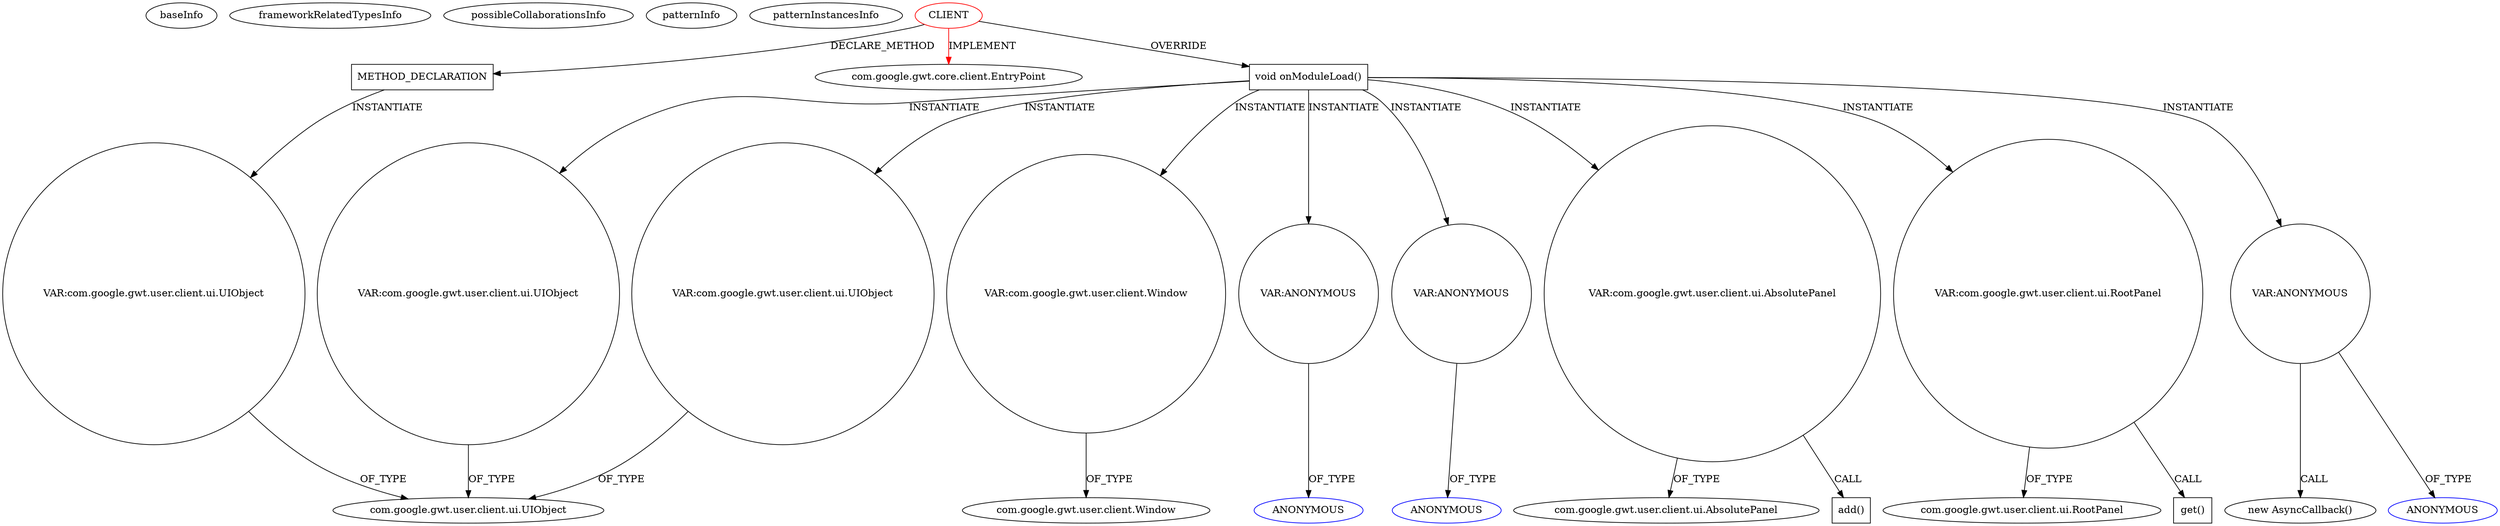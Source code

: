 digraph {
baseInfo[graphId=128,category="pattern",isAnonymous=false,possibleRelation=false]
frameworkRelatedTypesInfo[0="com.google.gwt.core.client.EntryPoint"]
possibleCollaborationsInfo[]
patternInfo[frequency=2.0,patternRootClient=0]
patternInstancesInfo[0="Max-Hailperin-MessageBoard~/Max-Hailperin-MessageBoard/MessageBoard-master/MessageBoard/src/edu/gac/mcs270/messageboard/client/MessageBoard.java~MessageBoard~324",1="MainMain-ChatCafeine~/MainMain-ChatCafeine/ChatCafeine-master/ChatCafeine/src/sources/client/vue/Core.java~Core~190"]
104[label="new AsyncCallback()",vertexType="CONSTRUCTOR_CALL",isFrameworkType=false]
105[label="VAR:ANONYMOUS",vertexType="VARIABLE_EXPRESION",isFrameworkType=false,shape=circle]
106[label="ANONYMOUS",vertexType="REFERENCE_ANONYMOUS_DECLARATION",isFrameworkType=false,color=blue]
8[label="void onModuleLoad()",vertexType="OVERRIDING_METHOD_DECLARATION",isFrameworkType=false,shape=box]
0[label="CLIENT",vertexType="ROOT_CLIENT_CLASS_DECLARATION",isFrameworkType=false,color=red]
72[label="VAR:com.google.gwt.user.client.ui.UIObject",vertexType="VARIABLE_EXPRESION",isFrameworkType=false,shape=circle]
78[label="VAR:com.google.gwt.user.client.ui.UIObject",vertexType="VARIABLE_EXPRESION",isFrameworkType=false,shape=circle]
122[label="VAR:com.google.gwt.user.client.Window",vertexType="VARIABLE_EXPRESION",isFrameworkType=false,shape=circle]
1[label="com.google.gwt.core.client.EntryPoint",vertexType="FRAMEWORK_INTERFACE_TYPE",isFrameworkType=false]
101[label="VAR:ANONYMOUS",vertexType="VARIABLE_EXPRESION",isFrameworkType=false,shape=circle]
102[label="ANONYMOUS",vertexType="REFERENCE_ANONYMOUS_DECLARATION",isFrameworkType=false,color=blue]
143[label="VAR:ANONYMOUS",vertexType="VARIABLE_EXPRESION",isFrameworkType=false,shape=circle]
144[label="ANONYMOUS",vertexType="REFERENCE_ANONYMOUS_DECLARATION",isFrameworkType=false,color=blue]
74[label="com.google.gwt.user.client.ui.UIObject",vertexType="FRAMEWORK_CLASS_TYPE",isFrameworkType=false]
176[label="VAR:com.google.gwt.user.client.ui.UIObject",vertexType="VARIABLE_EXPRESION",isFrameworkType=false,shape=circle]
92[label="VAR:com.google.gwt.user.client.ui.AbsolutePanel",vertexType="VARIABLE_EXPRESION",isFrameworkType=false,shape=circle]
94[label="com.google.gwt.user.client.ui.AbsolutePanel",vertexType="FRAMEWORK_CLASS_TYPE",isFrameworkType=false]
93[label="add()",vertexType="INSIDE_CALL",isFrameworkType=false,shape=box]
170[label="METHOD_DECLARATION",vertexType="CLIENT_METHOD_DECLARATION",isFrameworkType=false,shape=box]
124[label="com.google.gwt.user.client.Window",vertexType="FRAMEWORK_CLASS_TYPE",isFrameworkType=false]
95[label="VAR:com.google.gwt.user.client.ui.RootPanel",vertexType="VARIABLE_EXPRESION",isFrameworkType=false,shape=circle]
97[label="com.google.gwt.user.client.ui.RootPanel",vertexType="FRAMEWORK_CLASS_TYPE",isFrameworkType=false]
96[label="get()",vertexType="INSIDE_CALL",isFrameworkType=false,shape=box]
78->74[label="OF_TYPE"]
143->144[label="OF_TYPE"]
105->104[label="CALL"]
0->8[label="OVERRIDE"]
176->74[label="OF_TYPE"]
101->102[label="OF_TYPE"]
170->176[label="INSTANTIATE"]
8->78[label="INSTANTIATE"]
0->1[label="IMPLEMENT",color=red]
105->106[label="OF_TYPE"]
92->93[label="CALL"]
8->92[label="INSTANTIATE"]
8->143[label="INSTANTIATE"]
8->95[label="INSTANTIATE"]
95->97[label="OF_TYPE"]
0->170[label="DECLARE_METHOD"]
8->122[label="INSTANTIATE"]
95->96[label="CALL"]
8->101[label="INSTANTIATE"]
8->72[label="INSTANTIATE"]
72->74[label="OF_TYPE"]
122->124[label="OF_TYPE"]
8->105[label="INSTANTIATE"]
92->94[label="OF_TYPE"]
}
